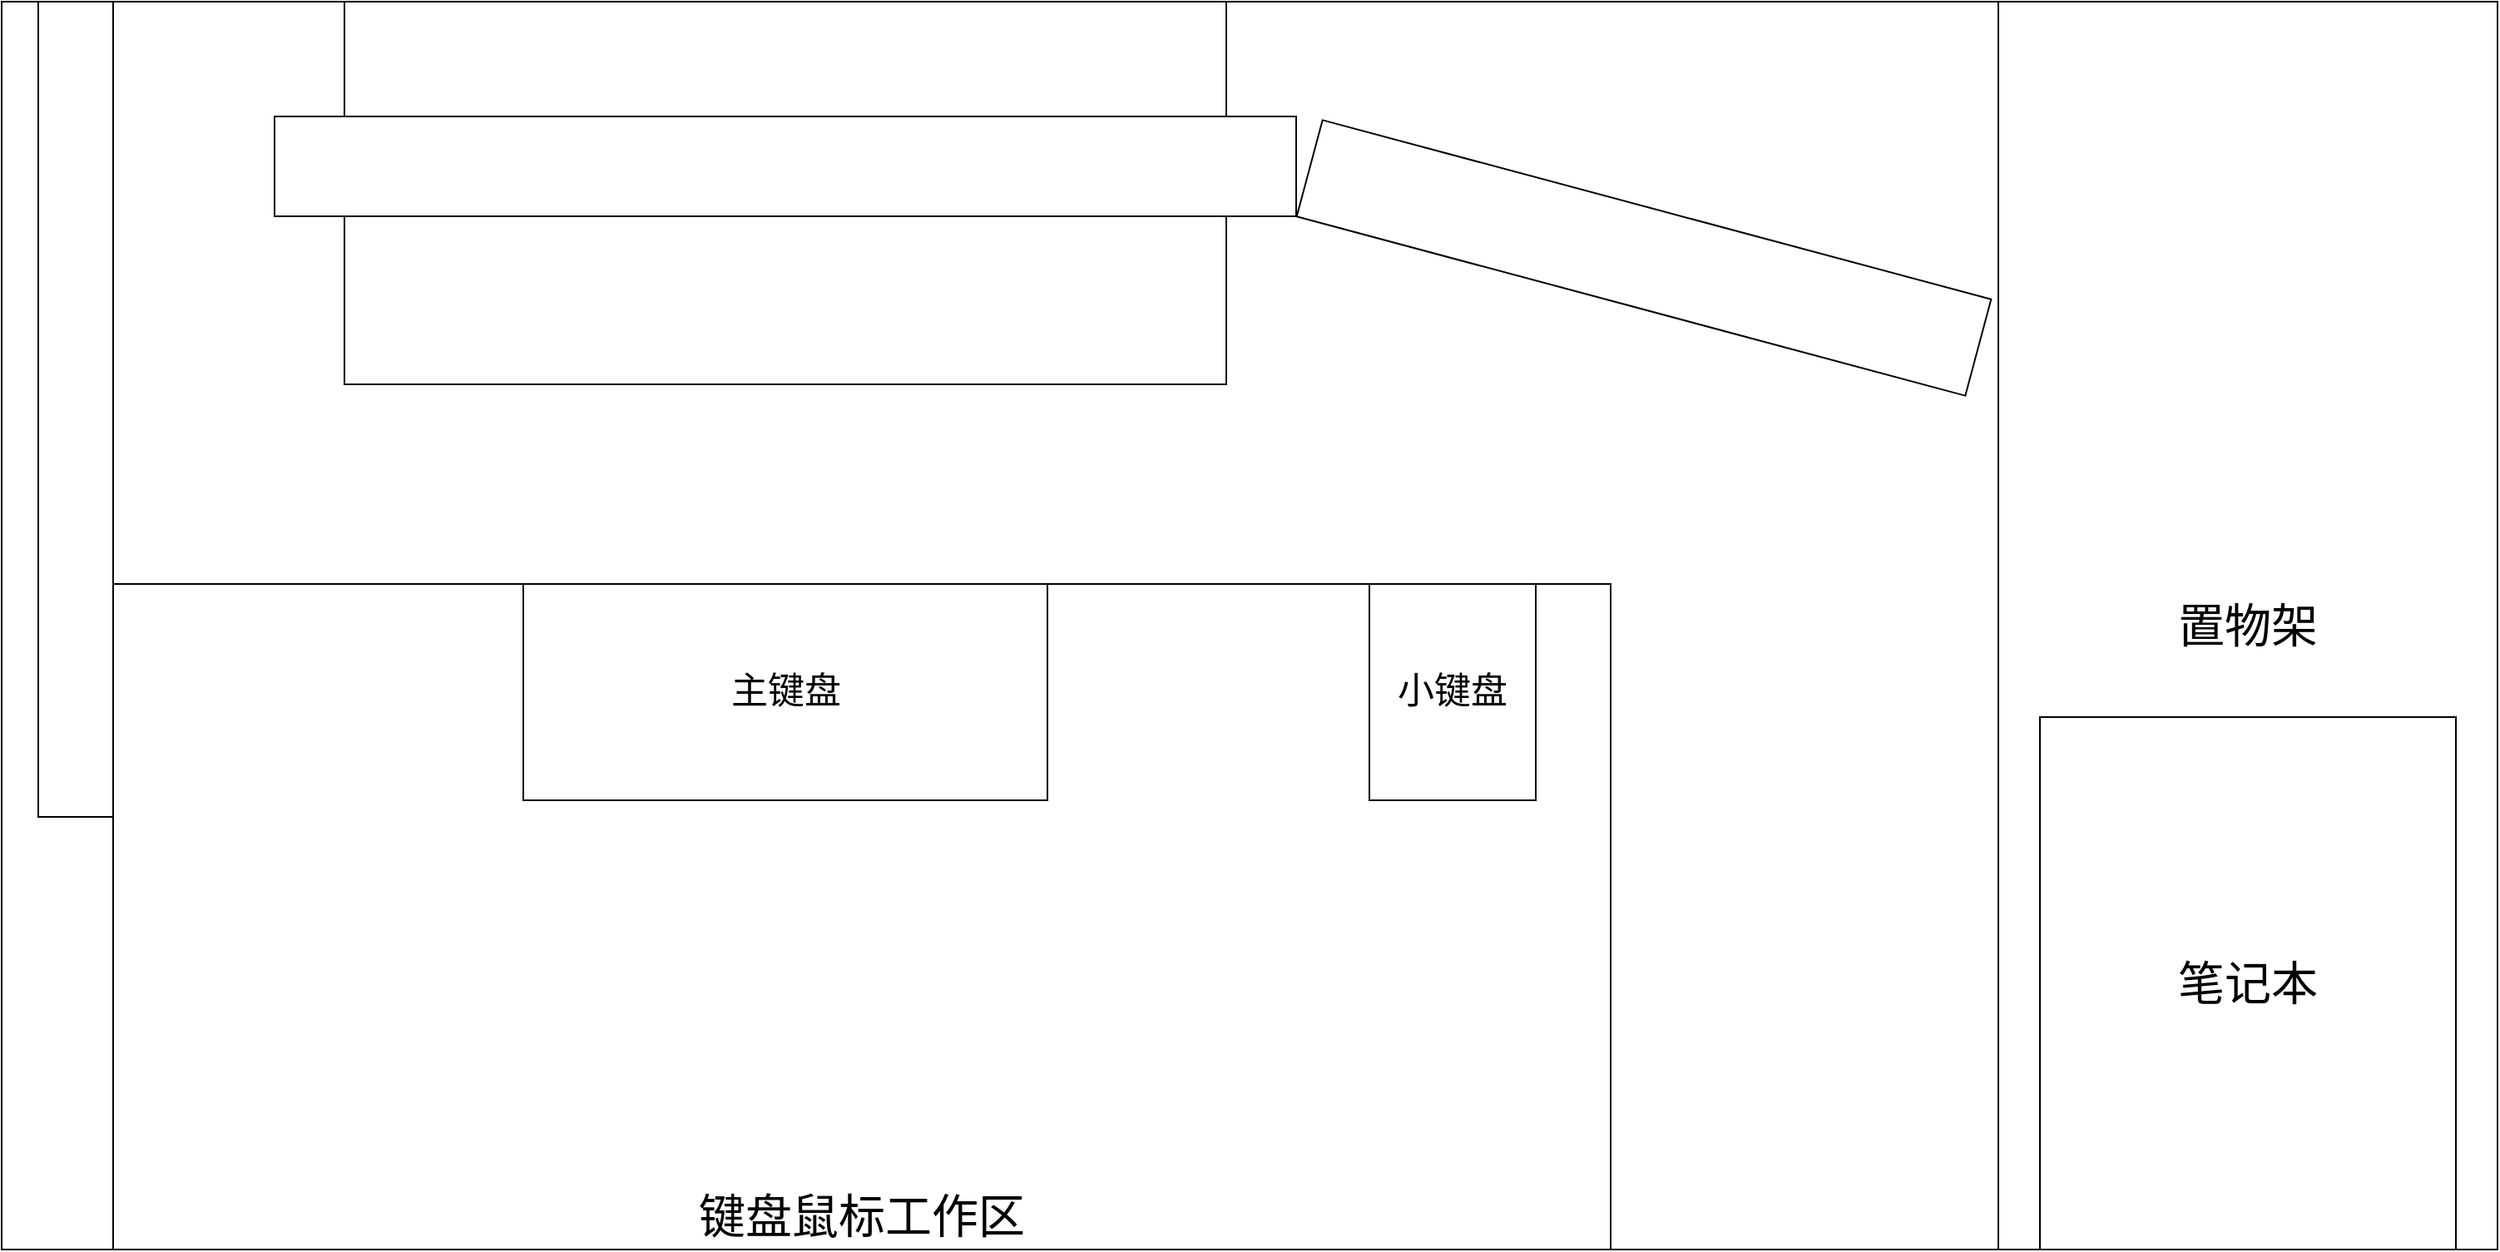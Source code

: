 <mxfile version="15.8.4" type="device"><diagram id="hp4ZRXiw3dxKqSJ8gFgZ" name="第 1 页"><mxGraphModel dx="2031" dy="1179" grid="1" gridSize="10" guides="1" tooltips="1" connect="1" arrows="1" fold="1" page="1" pageScale="1" pageWidth="827" pageHeight="1169" math="0" shadow="0"><root><mxCell id="0"/><mxCell id="1" parent="0"/><mxCell id="8ud5yvN5_ogS2cvak7CM-2" value="" style="rounded=0;whiteSpace=wrap;html=1;" parent="1" vertex="1"><mxGeometry x="90" y="121" width="1500" height="750" as="geometry"/></mxCell><mxCell id="8ud5yvN5_ogS2cvak7CM-3" value="" style="rounded=0;whiteSpace=wrap;html=1;" parent="1" vertex="1"><mxGeometry x="296" y="121" width="530" height="230" as="geometry"/></mxCell><mxCell id="8ud5yvN5_ogS2cvak7CM-4" value="" style="rounded=0;whiteSpace=wrap;html=1;" parent="1" vertex="1"><mxGeometry x="254" y="190" width="614" height="60" as="geometry"/></mxCell><mxCell id="8ud5yvN5_ogS2cvak7CM-6" value="" style="rounded=0;whiteSpace=wrap;html=1;rotation=15;" parent="1" vertex="1"><mxGeometry x="869" y="245" width="416" height="60" as="geometry"/></mxCell><mxCell id="8ud5yvN5_ogS2cvak7CM-7" value="键盘鼠标工作区" style="rounded=0;whiteSpace=wrap;html=1;fontSize=28;verticalAlign=bottom;" parent="1" vertex="1"><mxGeometry x="157" y="471" width="900" height="400" as="geometry"/></mxCell><mxCell id="8ud5yvN5_ogS2cvak7CM-8" value="置物架" style="rounded=0;whiteSpace=wrap;html=1;fontSize=28;" parent="1" vertex="1"><mxGeometry x="1290" y="121" width="300" height="750" as="geometry"/></mxCell><mxCell id="8ud5yvN5_ogS2cvak7CM-10" value="笔记本" style="rounded=0;whiteSpace=wrap;html=1;fontSize=28;" parent="1" vertex="1"><mxGeometry x="1315" y="551" width="250" height="320" as="geometry"/></mxCell><mxCell id="NtZdj_i_4V98ALXTqe8c-1" value="主键盘" style="rounded=0;whiteSpace=wrap;html=1;verticalAlign=middle;fontSize=22;" parent="1" vertex="1"><mxGeometry x="403.5" y="471" width="315" height="130" as="geometry"/></mxCell><mxCell id="NtZdj_i_4V98ALXTqe8c-2" value="小键盘" style="rounded=0;whiteSpace=wrap;html=1;verticalAlign=middle;fontSize=22;" parent="1" vertex="1"><mxGeometry x="912" y="471" width="100" height="130" as="geometry"/></mxCell><mxCell id="ktbQQdFhl_G87-LKTQdx-2" value="" style="rounded=0;whiteSpace=wrap;html=1;" vertex="1" parent="1"><mxGeometry x="112" y="121" width="45" height="490" as="geometry"/></mxCell></root></mxGraphModel></diagram></mxfile>